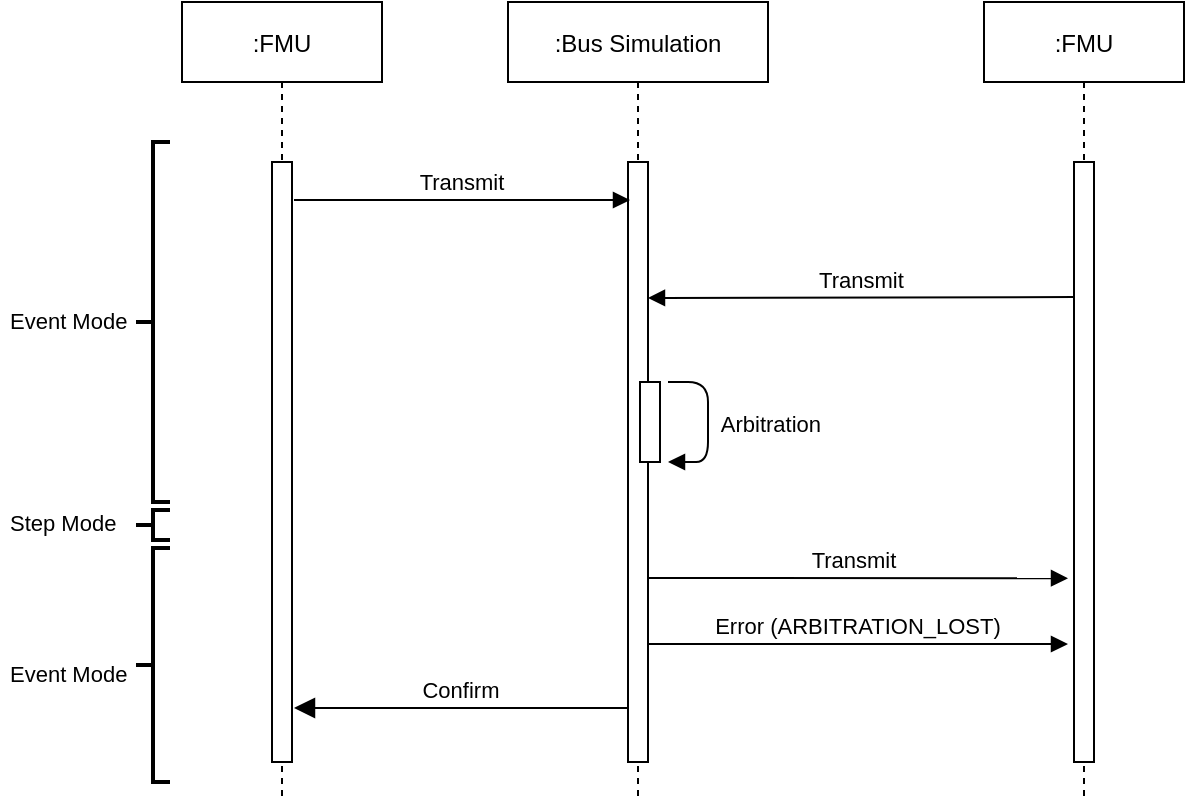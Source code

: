 <mxfile version="20.8.16" type="device"><diagram id="kgpKYQtTHZ0yAKxKKP6v" name="Page-1"><mxGraphModel dx="459" dy="256" grid="1" gridSize="10" guides="1" tooltips="1" connect="1" arrows="1" fold="1" page="1" pageScale="1" pageWidth="850" pageHeight="1100" math="0" shadow="0"><root><mxCell id="0"/><mxCell id="1" parent="0"/><mxCell id="3nuBFxr9cyL0pnOWT2aG-5" value=":Bus Simulation" style="shape=umlLifeline;perimeter=lifelinePerimeter;container=1;collapsible=0;recursiveResize=0;rounded=0;shadow=0;strokeWidth=1;" parent="1" vertex="1"><mxGeometry x="587" y="80" width="130" height="400" as="geometry"/></mxCell><mxCell id="3nuBFxr9cyL0pnOWT2aG-6" value="" style="points=[];perimeter=orthogonalPerimeter;rounded=0;shadow=0;strokeWidth=1;" parent="3nuBFxr9cyL0pnOWT2aG-5" vertex="1"><mxGeometry x="60" y="80" width="10" height="300" as="geometry"/></mxCell><mxCell id="3nuBFxr9cyL0pnOWT2aG-4" value="" style="points=[];perimeter=orthogonalPerimeter;rounded=0;shadow=0;strokeWidth=1;" parent="3nuBFxr9cyL0pnOWT2aG-5" vertex="1"><mxGeometry x="66" y="190" width="10" height="40" as="geometry"/></mxCell><mxCell id="3nuBFxr9cyL0pnOWT2aG-1" value=":FMU" style="shape=umlLifeline;perimeter=lifelinePerimeter;container=1;collapsible=0;recursiveResize=0;rounded=0;shadow=0;strokeWidth=1;" parent="1" vertex="1"><mxGeometry x="424" y="80" width="100" height="400" as="geometry"/></mxCell><mxCell id="3nuBFxr9cyL0pnOWT2aG-2" value="" style="points=[];perimeter=orthogonalPerimeter;rounded=0;shadow=0;strokeWidth=1;" parent="3nuBFxr9cyL0pnOWT2aG-1" vertex="1"><mxGeometry x="45" y="80" width="10" height="300" as="geometry"/></mxCell><mxCell id="eGcspzg-jYoVY6njO30K-1" value=":FMU" style="shape=umlLifeline;perimeter=lifelinePerimeter;container=1;collapsible=0;recursiveResize=0;rounded=0;shadow=0;strokeWidth=1;" parent="1" vertex="1"><mxGeometry x="825" y="80" width="100" height="400" as="geometry"/></mxCell><mxCell id="eGcspzg-jYoVY6njO30K-2" value="" style="points=[];perimeter=orthogonalPerimeter;rounded=0;shadow=0;strokeWidth=1;" parent="eGcspzg-jYoVY6njO30K-1" vertex="1"><mxGeometry x="45" y="80" width="10" height="300" as="geometry"/></mxCell><mxCell id="eGcspzg-jYoVY6njO30K-4" value="Arbitration " style="verticalAlign=bottom;endArrow=block;shadow=0;strokeWidth=1;" parent="1" edge="1"><mxGeometry x="0.25" y="33" relative="1" as="geometry"><mxPoint x="667" y="270" as="sourcePoint"/><mxPoint x="667" y="310" as="targetPoint"/><Array as="points"><mxPoint x="687" y="270"/><mxPoint x="687" y="310"/></Array><mxPoint as="offset"/></mxGeometry></mxCell><mxCell id="Ct78ly6aTw_c9TOjw8sM-1" value="Transmit" style="verticalAlign=bottom;endArrow=block;entryX=0;entryY=0;shadow=0;strokeWidth=1;" parent="1" edge="1"><mxGeometry relative="1" as="geometry"><mxPoint x="480" y="179" as="sourcePoint"/><mxPoint x="648" y="179" as="targetPoint"/></mxGeometry></mxCell><mxCell id="_HQoY5Zo2aadwidPgHyK-4" value="Transmit" style="verticalAlign=bottom;endArrow=block;shadow=0;strokeWidth=1;exitX=0.02;exitY=0.088;exitDx=0;exitDy=0;exitPerimeter=0;" parent="1" edge="1"><mxGeometry relative="1" as="geometry"><mxPoint x="870.2" y="227.56" as="sourcePoint"/><mxPoint x="657" y="228" as="targetPoint"/></mxGeometry></mxCell><mxCell id="eGcspzg-jYoVY6njO30K-8" value="Error (ARBITRATION_LOST)" style="verticalAlign=bottom;endArrow=block;shadow=0;strokeWidth=1;endFill=1;fontSize=11;" parent="1" edge="1"><mxGeometry relative="1" as="geometry"><mxPoint x="657" y="401" as="sourcePoint"/><mxPoint x="867" y="401" as="targetPoint"/></mxGeometry></mxCell><mxCell id="_HQoY5Zo2aadwidPgHyK-19" value="Transmit" style="verticalAlign=bottom;endArrow=block;entryX=0.42;entryY=0.587;shadow=0;strokeWidth=1;entryDx=0;entryDy=0;entryPerimeter=0;align=center;spacing=4;" parent="1" edge="1"><mxGeometry x="-0.018" y="-2" relative="1" as="geometry"><mxPoint x="657" y="368" as="sourcePoint"/><mxPoint x="867" y="368.12" as="targetPoint"/><mxPoint as="offset"/></mxGeometry></mxCell><mxCell id="3nuBFxr9cyL0pnOWT2aG-7" value="Confirm" style="verticalAlign=bottom;endArrow=block;endSize=8;exitX=0;exitY=0.95;shadow=0;strokeWidth=1;endFill=1;" parent="1" edge="1"><mxGeometry relative="1" as="geometry"><mxPoint x="480" y="433" as="targetPoint"/><mxPoint x="647" y="433.0" as="sourcePoint"/></mxGeometry></mxCell><mxCell id="LSBVuCewR0o2UGaE-sGD-1" value="" style="strokeWidth=2;html=1;shape=mxgraph.flowchart.annotation_2;align=left;labelPosition=right;pointerEvents=1;fontSize=11;fillColor=none;" vertex="1" parent="1"><mxGeometry x="401" y="150" width="17" height="180" as="geometry"/></mxCell><mxCell id="LSBVuCewR0o2UGaE-sGD-2" value="" style="strokeWidth=2;html=1;shape=mxgraph.flowchart.annotation_2;align=left;labelPosition=right;pointerEvents=1;fontSize=11;fillColor=none;" vertex="1" parent="1"><mxGeometry x="401" y="353" width="17" height="117" as="geometry"/></mxCell><mxCell id="LSBVuCewR0o2UGaE-sGD-3" value="Event Mode" style="text;align=left;fontStyle=0;verticalAlign=middle;spacingLeft=3;spacingRight=3;strokeColor=none;rotatable=0;points=[[0,0.5],[1,0.5]];portConstraint=eastwest;fontSize=11;fillColor=none;" vertex="1" parent="1"><mxGeometry x="333" y="402.5" width="80" height="26" as="geometry"/></mxCell><mxCell id="LSBVuCewR0o2UGaE-sGD-8" value="Event Mode" style="text;align=left;fontStyle=0;verticalAlign=middle;spacingLeft=3;spacingRight=3;strokeColor=none;rotatable=0;points=[[0,0.5],[1,0.5]];portConstraint=eastwest;fontSize=11;fillColor=none;" vertex="1" parent="1"><mxGeometry x="333" y="226" width="80" height="26" as="geometry"/></mxCell><mxCell id="LSBVuCewR0o2UGaE-sGD-9" value="" style="strokeWidth=2;html=1;shape=mxgraph.flowchart.annotation_2;align=left;labelPosition=right;pointerEvents=1;fontSize=11;fillColor=none;" vertex="1" parent="1"><mxGeometry x="401" y="334" width="17" height="15" as="geometry"/></mxCell><mxCell id="LSBVuCewR0o2UGaE-sGD-10" value="Step Mode" style="text;align=left;fontStyle=0;verticalAlign=middle;spacingLeft=3;spacingRight=3;strokeColor=none;rotatable=0;points=[[0,0.5],[1,0.5]];portConstraint=eastwest;fontSize=11;fillColor=none;" vertex="1" parent="1"><mxGeometry x="333" y="327" width="80" height="26" as="geometry"/></mxCell></root></mxGraphModel></diagram></mxfile>